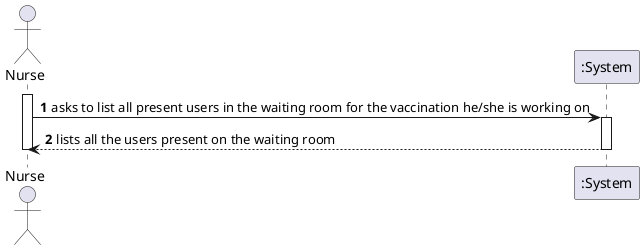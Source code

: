 @startuml
autonumber
actor "Nurse" as NURSE

activate NURSE
NURSE -> ":System" : asks to list all present users in the waiting room for the vaccination he/she is working on
activate ":System"
":System" --> NURSE : lists all the users present on the waiting room
deactivate ":System"

deactivate NURSE

@enduml
